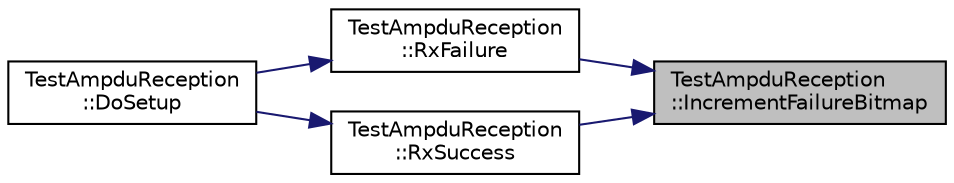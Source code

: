 digraph "TestAmpduReception::IncrementFailureBitmap"
{
 // LATEX_PDF_SIZE
  edge [fontname="Helvetica",fontsize="10",labelfontname="Helvetica",labelfontsize="10"];
  node [fontname="Helvetica",fontsize="10",shape=record];
  rankdir="RL";
  Node1 [label="TestAmpduReception\l::IncrementFailureBitmap",height=0.2,width=0.4,color="black", fillcolor="grey75", style="filled", fontcolor="black",tooltip="Increment reception failure bitmap."];
  Node1 -> Node2 [dir="back",color="midnightblue",fontsize="10",style="solid",fontname="Helvetica"];
  Node2 [label="TestAmpduReception\l::RxFailure",height=0.2,width=0.4,color="black", fillcolor="white", style="filled",URL="$class_test_ampdu_reception.html#a43aebb5bd8a2b09ac739cabffb212306",tooltip="RX failure function."];
  Node2 -> Node3 [dir="back",color="midnightblue",fontsize="10",style="solid",fontname="Helvetica"];
  Node3 [label="TestAmpduReception\l::DoSetup",height=0.2,width=0.4,color="black", fillcolor="white", style="filled",URL="$class_test_ampdu_reception.html#ab1e84ef6dac8fed52f0f2c93fa21f377",tooltip="Implementation to do any local setup required for this TestCase."];
  Node1 -> Node4 [dir="back",color="midnightblue",fontsize="10",style="solid",fontname="Helvetica"];
  Node4 [label="TestAmpduReception\l::RxSuccess",height=0.2,width=0.4,color="black", fillcolor="white", style="filled",URL="$class_test_ampdu_reception.html#a62570dcb045f55cdb5f2702a633f1a3a",tooltip="RX success function."];
  Node4 -> Node3 [dir="back",color="midnightblue",fontsize="10",style="solid",fontname="Helvetica"];
}
